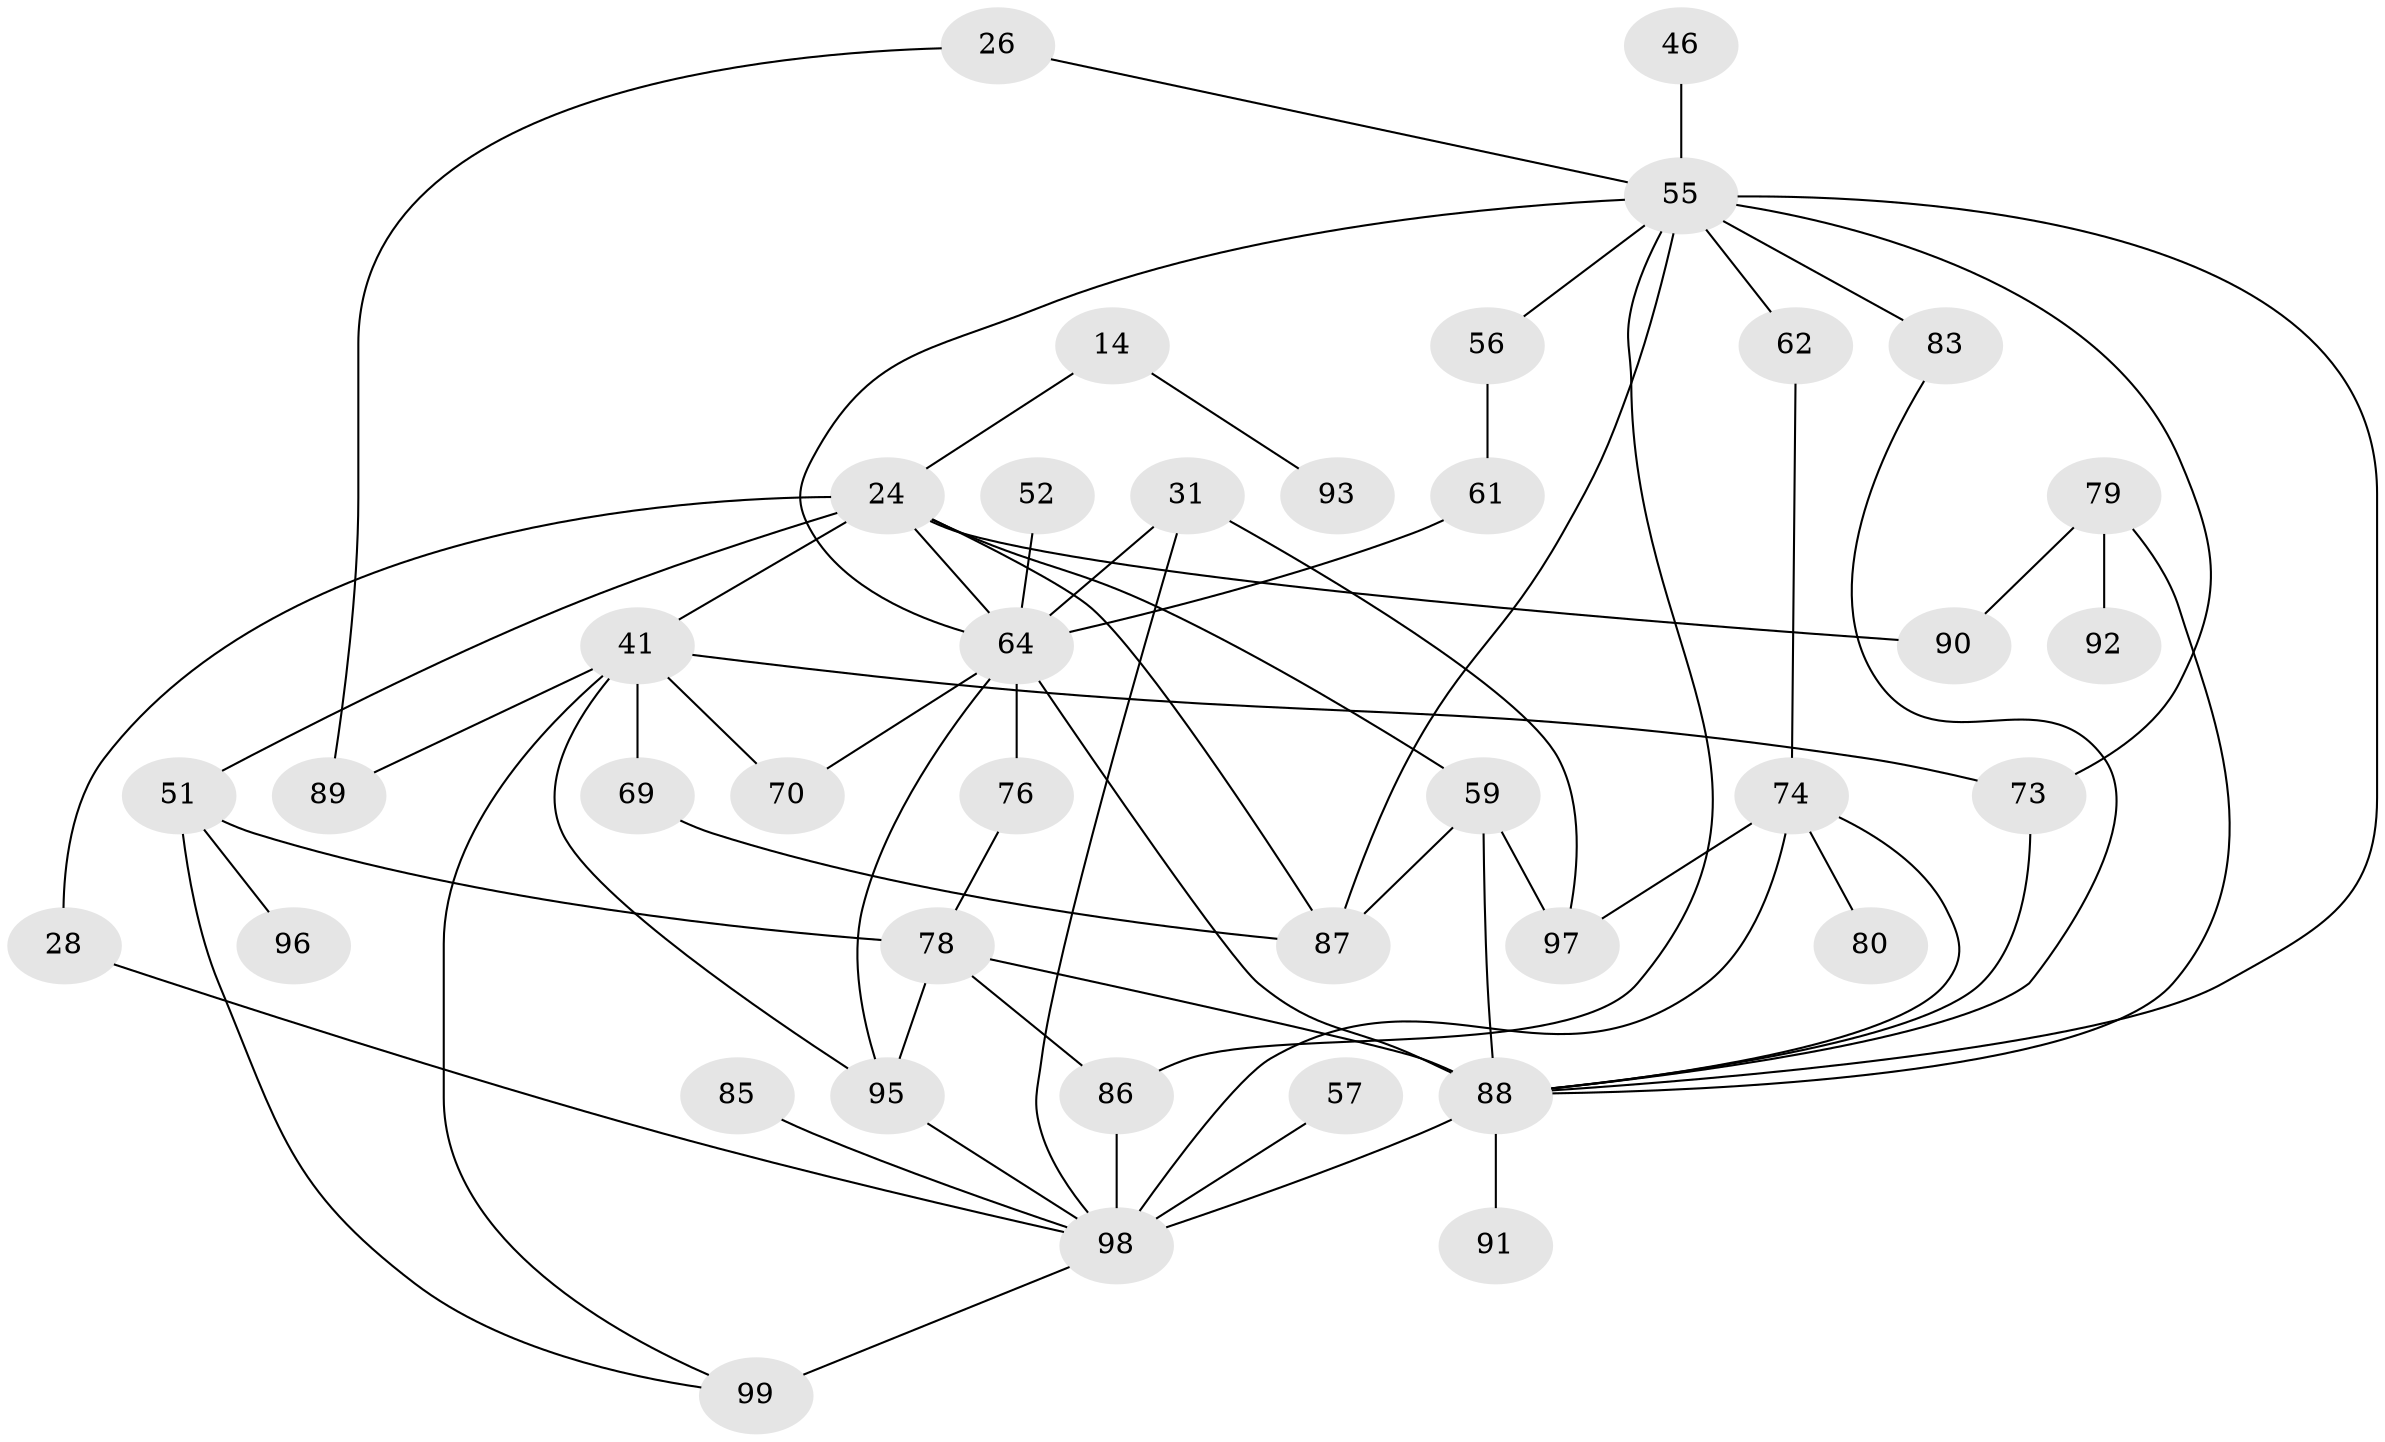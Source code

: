 // original degree distribution, {6: 0.0707070707070707, 4: 0.15151515151515152, 3: 0.2727272727272727, 5: 0.030303030303030304, 2: 0.3333333333333333, 7: 0.020202020202020204, 1: 0.12121212121212122}
// Generated by graph-tools (version 1.1) at 2025/46/03/04/25 21:46:15]
// undirected, 39 vertices, 65 edges
graph export_dot {
graph [start="1"]
  node [color=gray90,style=filled];
  14;
  24 [super="+8"];
  26;
  28;
  31 [super="+25"];
  41 [super="+23"];
  46;
  51;
  52;
  55 [super="+27+33"];
  56;
  57;
  59 [super="+34+54"];
  61;
  62;
  64 [super="+2+5"];
  69;
  70;
  73 [super="+44+71"];
  74 [super="+72"];
  76;
  78 [super="+39"];
  79 [super="+53"];
  80;
  83;
  85;
  86 [super="+65"];
  87 [super="+20+75"];
  88 [super="+42+84+77"];
  89;
  90 [super="+60"];
  91;
  92;
  93;
  95 [super="+12"];
  96;
  97;
  98 [super="+49+94"];
  99 [super="+37+82"];
  14 -- 93;
  14 -- 24;
  24 -- 28;
  24 -- 51;
  24 -- 41 [weight=2];
  24 -- 64;
  24 -- 59 [weight=3];
  24 -- 87;
  24 -- 90;
  26 -- 89;
  26 -- 55;
  28 -- 98;
  31 -- 64 [weight=2];
  31 -- 97;
  31 -- 98;
  41 -- 70;
  41 -- 69;
  41 -- 95 [weight=2];
  41 -- 89;
  41 -- 99;
  41 -- 73;
  46 -- 55;
  51 -- 96;
  51 -- 99;
  51 -- 78;
  52 -- 64;
  55 -- 62;
  55 -- 64 [weight=2];
  55 -- 73 [weight=2];
  55 -- 83;
  55 -- 87 [weight=2];
  55 -- 56;
  55 -- 88;
  55 -- 86;
  56 -- 61;
  57 -- 98;
  59 -- 97;
  59 -- 87 [weight=2];
  59 -- 88 [weight=3];
  61 -- 64;
  62 -- 74;
  64 -- 70;
  64 -- 76;
  64 -- 88 [weight=3];
  64 -- 95;
  69 -- 87;
  73 -- 88;
  74 -- 97;
  74 -- 98;
  74 -- 80;
  74 -- 88;
  76 -- 78;
  78 -- 86 [weight=2];
  78 -- 88 [weight=2];
  78 -- 95 [weight=2];
  79 -- 92;
  79 -- 88;
  79 -- 90;
  83 -- 88;
  85 -- 98;
  86 -- 98;
  88 -- 98 [weight=4];
  88 -- 91;
  95 -- 98;
  98 -- 99 [weight=2];
}
